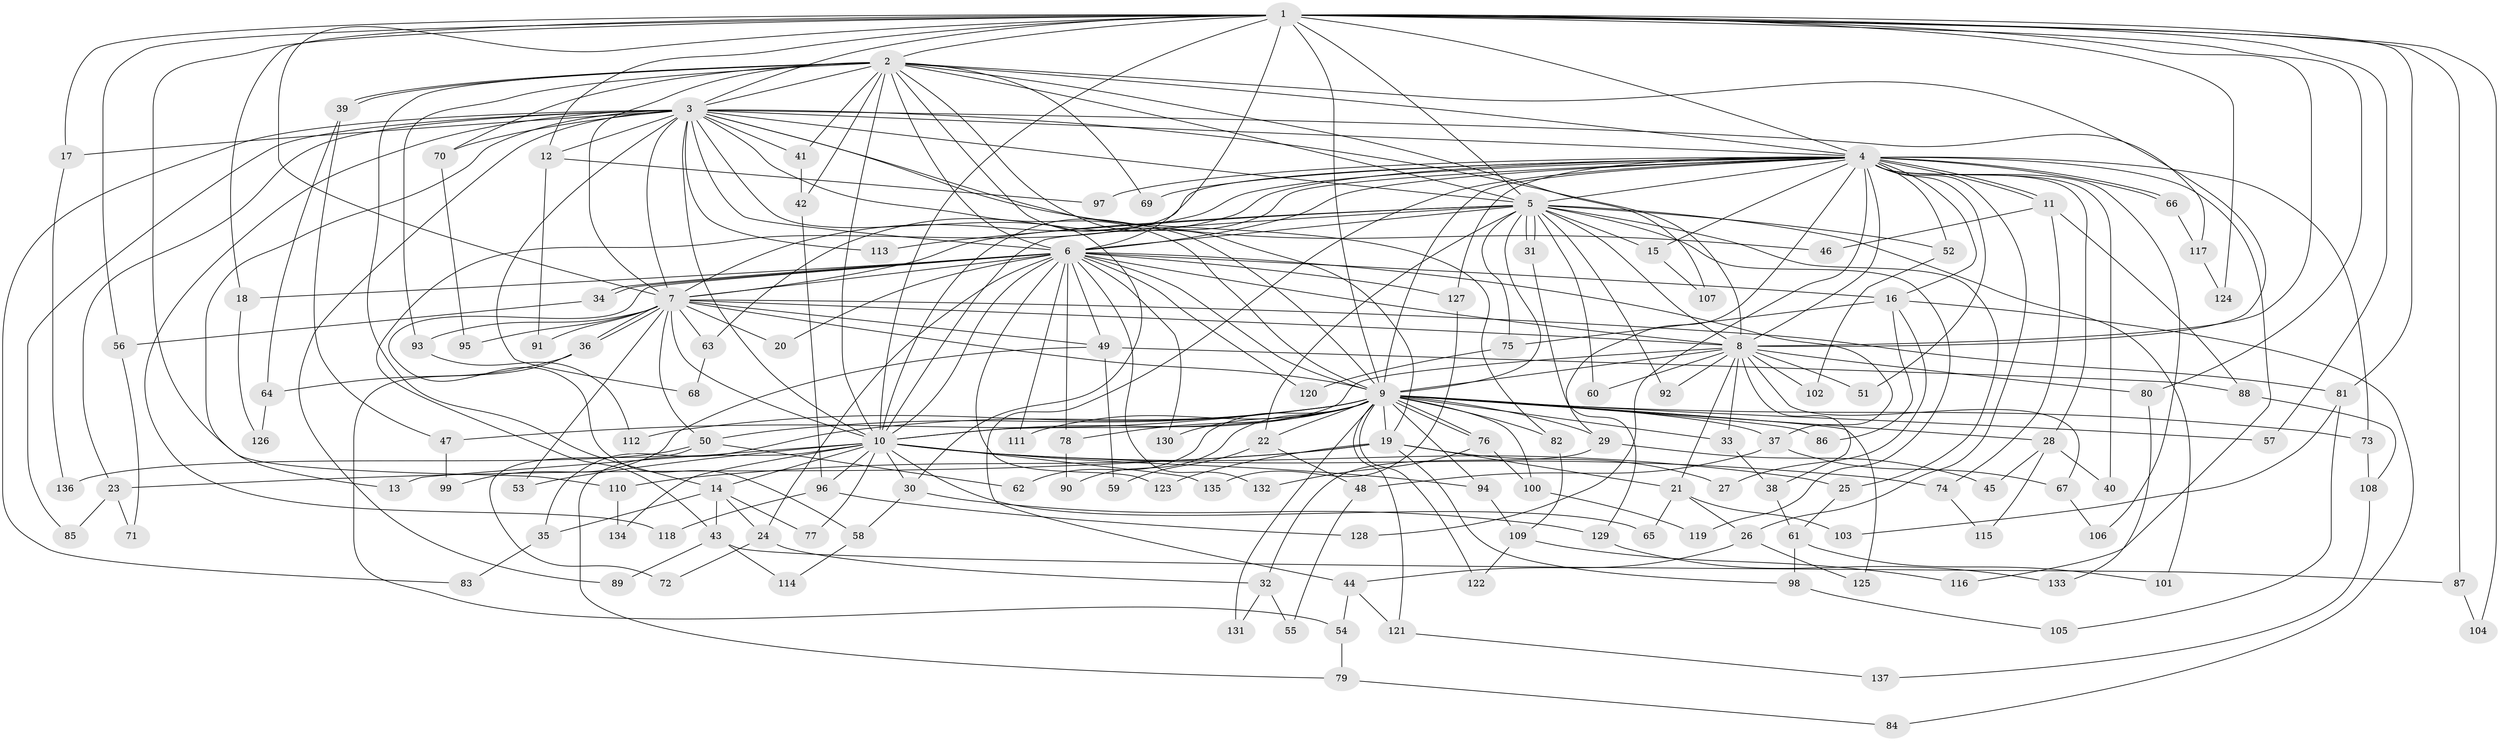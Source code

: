 // Generated by graph-tools (version 1.1) at 2025/44/03/09/25 04:44:27]
// undirected, 137 vertices, 299 edges
graph export_dot {
graph [start="1"]
  node [color=gray90,style=filled];
  1;
  2;
  3;
  4;
  5;
  6;
  7;
  8;
  9;
  10;
  11;
  12;
  13;
  14;
  15;
  16;
  17;
  18;
  19;
  20;
  21;
  22;
  23;
  24;
  25;
  26;
  27;
  28;
  29;
  30;
  31;
  32;
  33;
  34;
  35;
  36;
  37;
  38;
  39;
  40;
  41;
  42;
  43;
  44;
  45;
  46;
  47;
  48;
  49;
  50;
  51;
  52;
  53;
  54;
  55;
  56;
  57;
  58;
  59;
  60;
  61;
  62;
  63;
  64;
  65;
  66;
  67;
  68;
  69;
  70;
  71;
  72;
  73;
  74;
  75;
  76;
  77;
  78;
  79;
  80;
  81;
  82;
  83;
  84;
  85;
  86;
  87;
  88;
  89;
  90;
  91;
  92;
  93;
  94;
  95;
  96;
  97;
  98;
  99;
  100;
  101;
  102;
  103;
  104;
  105;
  106;
  107;
  108;
  109;
  110;
  111;
  112;
  113;
  114;
  115;
  116;
  117;
  118;
  119;
  120;
  121;
  122;
  123;
  124;
  125;
  126;
  127;
  128;
  129;
  130;
  131;
  132;
  133;
  134;
  135;
  136;
  137;
  1 -- 2;
  1 -- 3;
  1 -- 4;
  1 -- 5;
  1 -- 6;
  1 -- 7;
  1 -- 8;
  1 -- 9;
  1 -- 10;
  1 -- 12;
  1 -- 17;
  1 -- 18;
  1 -- 56;
  1 -- 57;
  1 -- 80;
  1 -- 81;
  1 -- 87;
  1 -- 104;
  1 -- 110;
  1 -- 124;
  2 -- 3;
  2 -- 4;
  2 -- 5;
  2 -- 6;
  2 -- 7;
  2 -- 8;
  2 -- 9;
  2 -- 10;
  2 -- 14;
  2 -- 19;
  2 -- 39;
  2 -- 39;
  2 -- 41;
  2 -- 42;
  2 -- 69;
  2 -- 70;
  2 -- 93;
  2 -- 107;
  3 -- 4;
  3 -- 5;
  3 -- 6;
  3 -- 7;
  3 -- 8;
  3 -- 9;
  3 -- 10;
  3 -- 12;
  3 -- 13;
  3 -- 17;
  3 -- 23;
  3 -- 30;
  3 -- 41;
  3 -- 46;
  3 -- 68;
  3 -- 70;
  3 -- 82;
  3 -- 83;
  3 -- 85;
  3 -- 89;
  3 -- 113;
  3 -- 117;
  3 -- 118;
  4 -- 5;
  4 -- 6;
  4 -- 7;
  4 -- 8;
  4 -- 9;
  4 -- 10;
  4 -- 11;
  4 -- 11;
  4 -- 15;
  4 -- 16;
  4 -- 26;
  4 -- 28;
  4 -- 29;
  4 -- 40;
  4 -- 43;
  4 -- 44;
  4 -- 51;
  4 -- 52;
  4 -- 63;
  4 -- 66;
  4 -- 66;
  4 -- 69;
  4 -- 73;
  4 -- 97;
  4 -- 106;
  4 -- 116;
  4 -- 127;
  4 -- 128;
  5 -- 6;
  5 -- 7;
  5 -- 8;
  5 -- 9;
  5 -- 10;
  5 -- 15;
  5 -- 22;
  5 -- 25;
  5 -- 31;
  5 -- 31;
  5 -- 52;
  5 -- 60;
  5 -- 75;
  5 -- 92;
  5 -- 101;
  5 -- 113;
  5 -- 119;
  6 -- 7;
  6 -- 8;
  6 -- 9;
  6 -- 10;
  6 -- 16;
  6 -- 18;
  6 -- 20;
  6 -- 24;
  6 -- 34;
  6 -- 34;
  6 -- 37;
  6 -- 49;
  6 -- 58;
  6 -- 78;
  6 -- 111;
  6 -- 120;
  6 -- 123;
  6 -- 127;
  6 -- 130;
  6 -- 132;
  7 -- 8;
  7 -- 9;
  7 -- 10;
  7 -- 20;
  7 -- 36;
  7 -- 36;
  7 -- 49;
  7 -- 50;
  7 -- 53;
  7 -- 63;
  7 -- 81;
  7 -- 91;
  7 -- 93;
  7 -- 95;
  8 -- 9;
  8 -- 10;
  8 -- 21;
  8 -- 33;
  8 -- 38;
  8 -- 51;
  8 -- 60;
  8 -- 67;
  8 -- 80;
  8 -- 92;
  8 -- 102;
  9 -- 10;
  9 -- 19;
  9 -- 22;
  9 -- 28;
  9 -- 29;
  9 -- 33;
  9 -- 35;
  9 -- 37;
  9 -- 47;
  9 -- 50;
  9 -- 57;
  9 -- 62;
  9 -- 73;
  9 -- 76;
  9 -- 76;
  9 -- 78;
  9 -- 82;
  9 -- 86;
  9 -- 90;
  9 -- 94;
  9 -- 100;
  9 -- 111;
  9 -- 112;
  9 -- 121;
  9 -- 122;
  9 -- 125;
  9 -- 130;
  9 -- 131;
  10 -- 13;
  10 -- 14;
  10 -- 25;
  10 -- 30;
  10 -- 53;
  10 -- 65;
  10 -- 74;
  10 -- 77;
  10 -- 79;
  10 -- 94;
  10 -- 96;
  10 -- 134;
  10 -- 135;
  11 -- 46;
  11 -- 74;
  11 -- 88;
  12 -- 91;
  12 -- 97;
  14 -- 24;
  14 -- 35;
  14 -- 43;
  14 -- 77;
  15 -- 107;
  16 -- 27;
  16 -- 75;
  16 -- 84;
  16 -- 86;
  17 -- 136;
  18 -- 126;
  19 -- 21;
  19 -- 23;
  19 -- 27;
  19 -- 98;
  19 -- 110;
  19 -- 123;
  21 -- 26;
  21 -- 65;
  21 -- 103;
  22 -- 48;
  22 -- 59;
  23 -- 71;
  23 -- 85;
  24 -- 32;
  24 -- 72;
  25 -- 61;
  26 -- 44;
  26 -- 125;
  28 -- 40;
  28 -- 45;
  28 -- 115;
  29 -- 32;
  29 -- 45;
  30 -- 58;
  30 -- 129;
  31 -- 129;
  32 -- 55;
  32 -- 131;
  33 -- 38;
  34 -- 56;
  35 -- 83;
  36 -- 54;
  36 -- 64;
  37 -- 48;
  37 -- 67;
  38 -- 61;
  39 -- 47;
  39 -- 64;
  41 -- 42;
  42 -- 96;
  43 -- 87;
  43 -- 89;
  43 -- 114;
  44 -- 54;
  44 -- 121;
  47 -- 99;
  48 -- 55;
  49 -- 59;
  49 -- 88;
  49 -- 99;
  50 -- 62;
  50 -- 72;
  50 -- 136;
  52 -- 102;
  54 -- 79;
  56 -- 71;
  58 -- 114;
  61 -- 98;
  61 -- 101;
  63 -- 68;
  64 -- 126;
  66 -- 117;
  67 -- 106;
  70 -- 95;
  73 -- 108;
  74 -- 115;
  75 -- 120;
  76 -- 100;
  76 -- 132;
  78 -- 90;
  79 -- 84;
  80 -- 133;
  81 -- 103;
  81 -- 105;
  82 -- 109;
  87 -- 104;
  88 -- 108;
  93 -- 112;
  94 -- 109;
  96 -- 118;
  96 -- 128;
  98 -- 105;
  100 -- 119;
  108 -- 137;
  109 -- 116;
  109 -- 122;
  110 -- 134;
  117 -- 124;
  121 -- 137;
  127 -- 135;
  129 -- 133;
}
